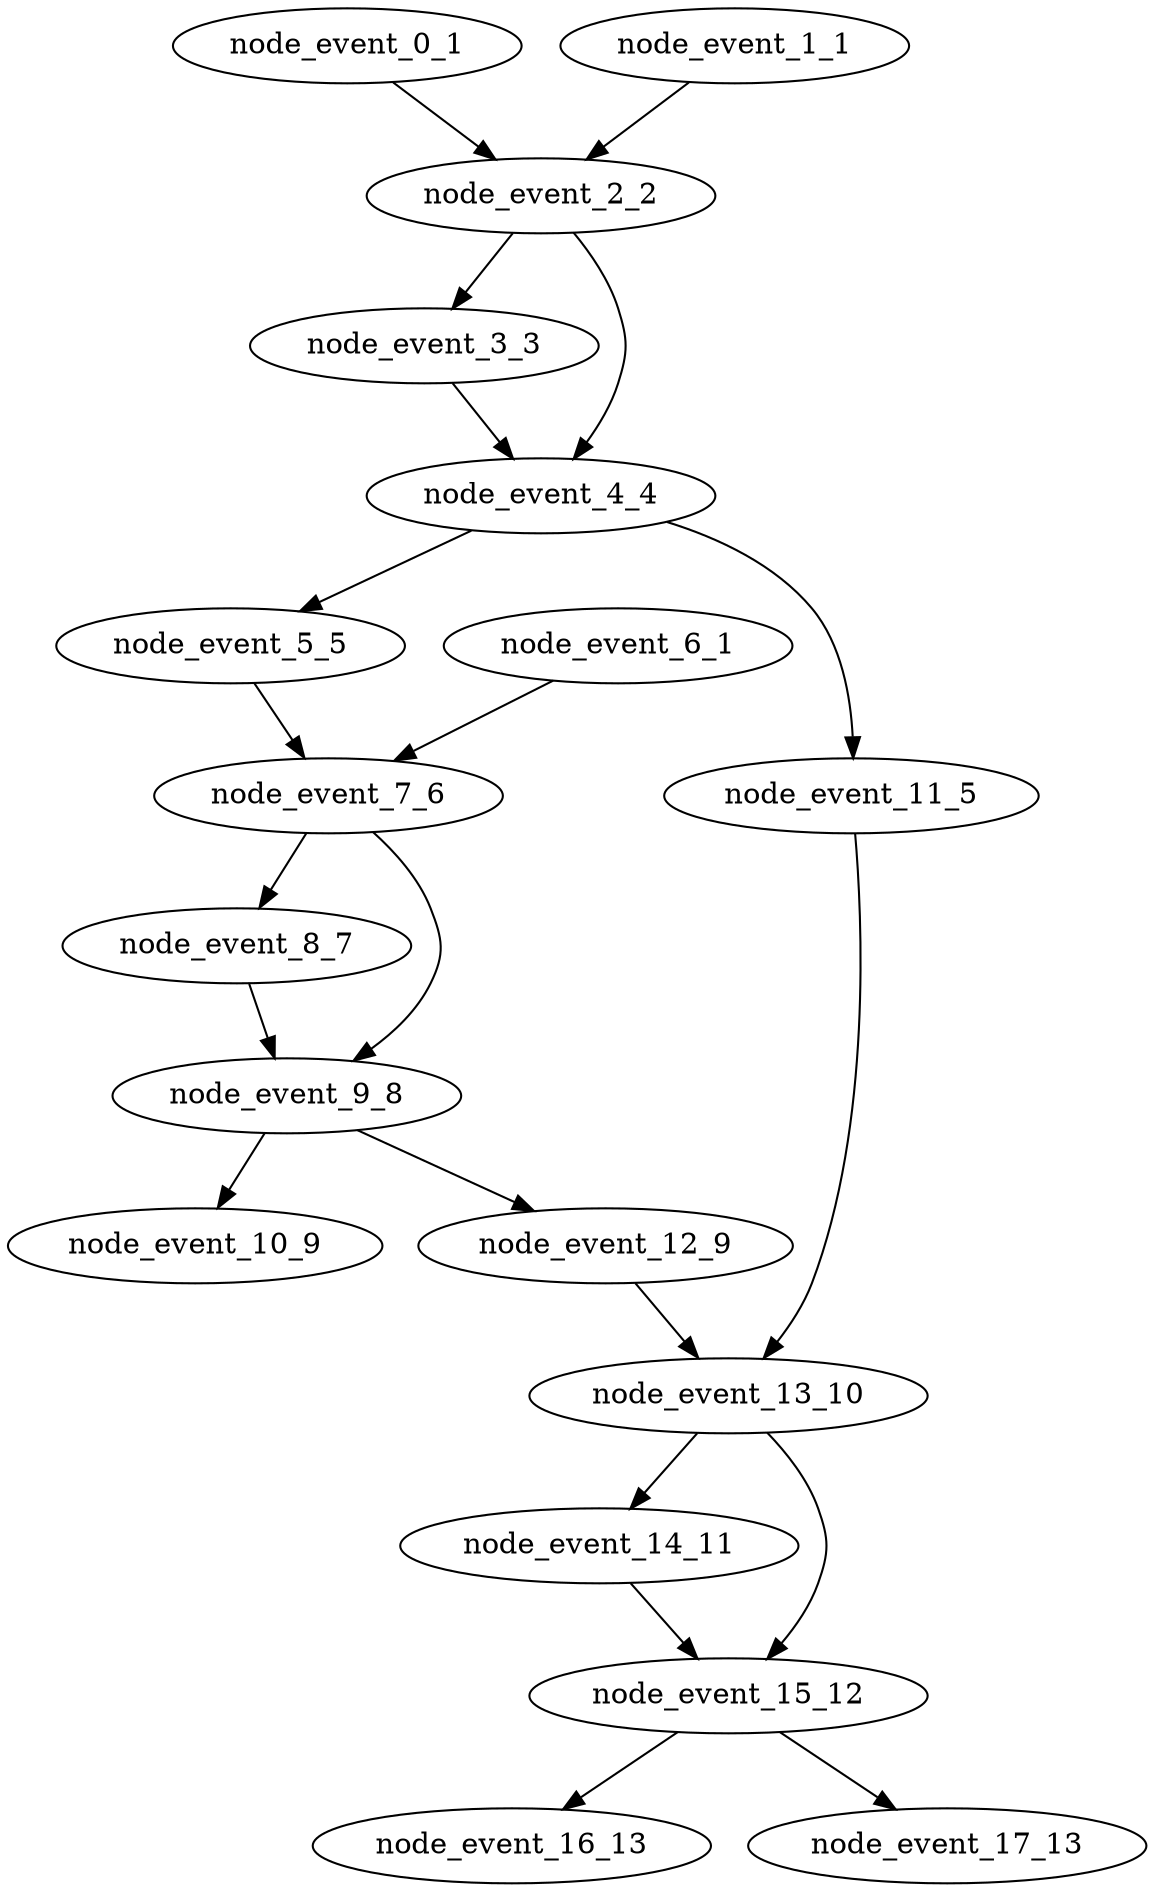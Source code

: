 digraph {
    node_event_0_1 [EventIndex="0" EventType="DotQasm.Scheduling.GateEvent" Depth="1" Dependencies="0" Latency="00:00:00.0010000" Priority="0.019000000000000003"];
    node_event_1_1 [EventIndex="1" EventType="DotQasm.Scheduling.GateEvent" Depth="1" Dependencies="0" Latency="00:00:00.0010000" Priority="0.019000000000000003"];
    node_event_2_2 [EventIndex="2" EventType="DotQasm.Scheduling.ControlledGateEvent" Depth="2" Dependencies="2" Latency="00:00:00.0020000" Priority="0.018000000000000002"];
    node_event_3_3 [EventIndex="3" EventType="DotQasm.Scheduling.GateEvent" Depth="3" Dependencies="3" Latency="00:00:00.0010000" Priority="0.016"];
    node_event_4_4 [EventIndex="4" EventType="DotQasm.Scheduling.ControlledGateEvent" Depth="4" Dependencies="7" Latency="00:00:00.0020000" Priority="0.015000000000000001"];
    node_event_5_5 [EventIndex="5" EventType="DotQasm.Scheduling.GateEvent" Depth="5" Dependencies="8" Latency="00:00:00.0010000" Priority="0.013000000000000001"];
    node_event_6_1 [EventIndex="6" EventType="DotQasm.Scheduling.GateEvent" Depth="1" Dependencies="0" Latency="00:00:00.0010000" Priority="0.013000000000000001"];
    node_event_7_6 [EventIndex="7" EventType="DotQasm.Scheduling.ControlledGateEvent" Depth="6" Dependencies="10" Latency="00:00:00.0020000" Priority="0.012000000000000002"];
    node_event_8_7 [EventIndex="8" EventType="DotQasm.Scheduling.GateEvent" Depth="7" Dependencies="11" Latency="00:00:00.0010000" Priority="0.010000000000000002"];
    node_event_9_8 [EventIndex="9" EventType="DotQasm.Scheduling.ControlledGateEvent" Depth="8" Dependencies="23" Latency="00:00:00.0020000" Priority="0.009000000000000001"];
    node_event_10_9 [EventIndex="10" EventType="DotQasm.Scheduling.GateEvent" Depth="9" Dependencies="24" Latency="00:00:00.0010000" Priority="0.001"];
    node_event_11_5 [EventIndex="11" EventType="DotQasm.Scheduling.GateEvent" Depth="5" Dependencies="8" Latency="00:00:00.0010000" Priority="0.007"];
    node_event_12_9 [EventIndex="12" EventType="DotQasm.Scheduling.GateEvent" Depth="9" Dependencies="24" Latency="00:00:00.0010000" Priority="0.007"];
    node_event_13_10 [EventIndex="13" EventType="DotQasm.Scheduling.ControlledGateEvent" Depth="10" Dependencies="34" Latency="00:00:00.0020000" Priority="0.006"];
    node_event_14_11 [EventIndex="14" EventType="DotQasm.Scheduling.GateEvent" Depth="11" Dependencies="35" Latency="00:00:00.0010000" Priority="0.004"];
    node_event_15_12 [EventIndex="15" EventType="DotQasm.Scheduling.ControlledGateEvent" Depth="12" Dependencies="71" Latency="00:00:00.0020000" Priority="0.003"];
    node_event_16_13 [EventIndex="16" EventType="DotQasm.Scheduling.GateEvent" Depth="13" Dependencies="72" Latency="00:00:00.0010000" Priority="0.001"];
    node_event_17_13 [EventIndex="17" EventType="DotQasm.Scheduling.GateEvent" Depth="13" Dependencies="72" Latency="00:00:00.0010000" Priority="0.001"];
    node_event_0_1 -> node_event_2_2;
    node_event_1_1 -> node_event_2_2;
    node_event_2_2 -> node_event_3_3;
    node_event_2_2 -> node_event_4_4;
    node_event_3_3 -> node_event_4_4;
    node_event_4_4 -> node_event_5_5;
    node_event_4_4 -> node_event_11_5;
    node_event_5_5 -> node_event_7_6;
    node_event_6_1 -> node_event_7_6;
    node_event_7_6 -> node_event_8_7;
    node_event_7_6 -> node_event_9_8;
    node_event_8_7 -> node_event_9_8;
    node_event_9_8 -> node_event_10_9;
    node_event_9_8 -> node_event_12_9;
    node_event_11_5 -> node_event_13_10;
    node_event_12_9 -> node_event_13_10;
    node_event_13_10 -> node_event_14_11;
    node_event_13_10 -> node_event_15_12;
    node_event_14_11 -> node_event_15_12;
    node_event_15_12 -> node_event_16_13;
    node_event_15_12 -> node_event_17_13;
}
